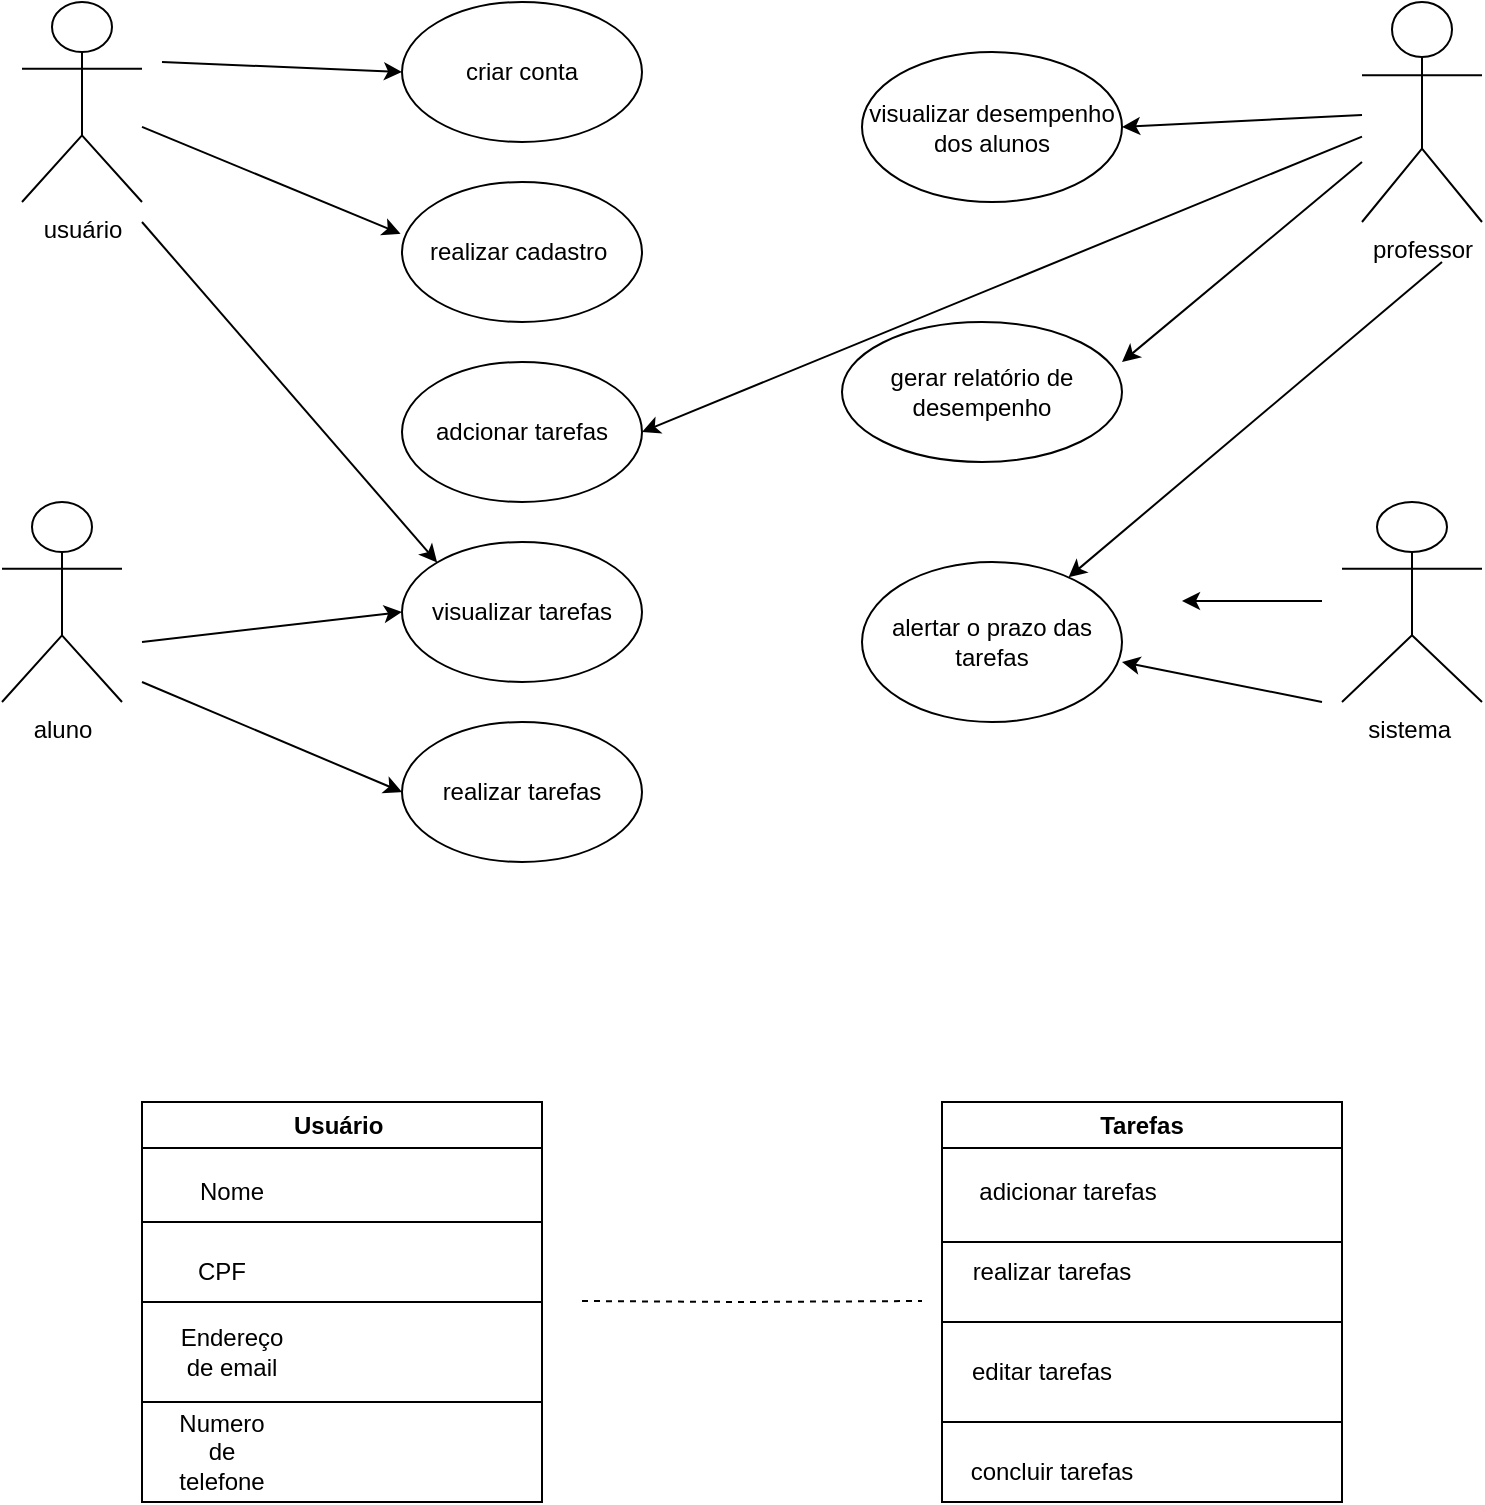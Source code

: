 <mxfile version="26.1.0" pages="2">
  <diagram name="Página-1" id="QnS_Gdk21iUauhcyzieA">
    <mxGraphModel dx="1674" dy="772" grid="1" gridSize="10" guides="1" tooltips="1" connect="1" arrows="1" fold="1" page="1" pageScale="1" pageWidth="827" pageHeight="1169" math="0" shadow="0">
      <root>
        <mxCell id="0" />
        <mxCell id="1" parent="0" />
        <mxCell id="jkGDGbDY2njfcImz3wme-1" value="usuário" style="shape=umlActor;verticalLabelPosition=bottom;verticalAlign=top;html=1;outlineConnect=0;" parent="1" vertex="1">
          <mxGeometry x="60" y="50" width="60" height="100" as="geometry" />
        </mxCell>
        <mxCell id="jkGDGbDY2njfcImz3wme-4" value="" style="endArrow=classic;html=1;rounded=0;entryX=0;entryY=0.5;entryDx=0;entryDy=0;" parent="1" target="jkGDGbDY2njfcImz3wme-8" edge="1">
          <mxGeometry width="50" height="50" relative="1" as="geometry">
            <mxPoint x="130" y="80" as="sourcePoint" />
            <mxPoint x="240" y="80" as="targetPoint" />
          </mxGeometry>
        </mxCell>
        <mxCell id="jkGDGbDY2njfcImz3wme-5" value="realizar cadastro&amp;nbsp;" style="ellipse;whiteSpace=wrap;html=1;" parent="1" vertex="1">
          <mxGeometry x="250" y="140" width="120" height="70" as="geometry" />
        </mxCell>
        <mxCell id="jkGDGbDY2njfcImz3wme-6" value="adcionar tarefas" style="ellipse;whiteSpace=wrap;html=1;" parent="1" vertex="1">
          <mxGeometry x="250" y="230" width="120" height="70" as="geometry" />
        </mxCell>
        <mxCell id="jkGDGbDY2njfcImz3wme-8" value="criar conta" style="ellipse;whiteSpace=wrap;html=1;" parent="1" vertex="1">
          <mxGeometry x="250" y="50" width="120" height="70" as="geometry" />
        </mxCell>
        <mxCell id="jkGDGbDY2njfcImz3wme-9" value="aluno" style="shape=umlActor;verticalLabelPosition=bottom;verticalAlign=top;html=1;outlineConnect=0;" parent="1" vertex="1">
          <mxGeometry x="50" y="300" width="60" height="100" as="geometry" />
        </mxCell>
        <mxCell id="jkGDGbDY2njfcImz3wme-12" value="" style="endArrow=classic;html=1;rounded=0;entryX=0;entryY=0.5;entryDx=0;entryDy=0;" parent="1" edge="1">
          <mxGeometry width="50" height="50" relative="1" as="geometry">
            <mxPoint x="120" y="370" as="sourcePoint" />
            <mxPoint x="250" y="355" as="targetPoint" />
          </mxGeometry>
        </mxCell>
        <mxCell id="jkGDGbDY2njfcImz3wme-13" value="" style="endArrow=classic;html=1;rounded=0;entryX=-0.006;entryY=0.37;entryDx=0;entryDy=0;entryPerimeter=0;" parent="1" source="jkGDGbDY2njfcImz3wme-1" target="jkGDGbDY2njfcImz3wme-5" edge="1">
          <mxGeometry width="50" height="50" relative="1" as="geometry">
            <mxPoint x="130" y="110" as="sourcePoint" />
            <mxPoint x="240" y="170" as="targetPoint" />
          </mxGeometry>
        </mxCell>
        <mxCell id="jkGDGbDY2njfcImz3wme-14" value="" style="endArrow=classic;html=1;rounded=0;entryX=0;entryY=0;entryDx=0;entryDy=0;" parent="1" target="jkGDGbDY2njfcImz3wme-16" edge="1">
          <mxGeometry width="50" height="50" relative="1" as="geometry">
            <mxPoint x="120" y="160" as="sourcePoint" />
            <mxPoint x="289.195" y="324.965" as="targetPoint" />
          </mxGeometry>
        </mxCell>
        <mxCell id="jkGDGbDY2njfcImz3wme-16" value="visualizar tarefas" style="ellipse;whiteSpace=wrap;html=1;" parent="1" vertex="1">
          <mxGeometry x="250" y="320" width="120" height="70" as="geometry" />
        </mxCell>
        <mxCell id="jkGDGbDY2njfcImz3wme-17" value="realizar tarefas" style="ellipse;whiteSpace=wrap;html=1;" parent="1" vertex="1">
          <mxGeometry x="250" y="410" width="120" height="70" as="geometry" />
        </mxCell>
        <mxCell id="jkGDGbDY2njfcImz3wme-18" value="" style="endArrow=classic;html=1;rounded=0;entryX=0;entryY=0.5;entryDx=0;entryDy=0;" parent="1" target="jkGDGbDY2njfcImz3wme-17" edge="1">
          <mxGeometry width="50" height="50" relative="1" as="geometry">
            <mxPoint x="120" y="390" as="sourcePoint" />
            <mxPoint x="120" y="420" as="targetPoint" />
          </mxGeometry>
        </mxCell>
        <mxCell id="jkGDGbDY2njfcImz3wme-19" value="professor" style="shape=umlActor;verticalLabelPosition=bottom;verticalAlign=top;html=1;outlineConnect=0;" parent="1" vertex="1">
          <mxGeometry x="730" y="50" width="60" height="110" as="geometry" />
        </mxCell>
        <mxCell id="jkGDGbDY2njfcImz3wme-20" value="visualizar desempenho dos alunos" style="ellipse;whiteSpace=wrap;html=1;" parent="1" vertex="1">
          <mxGeometry x="480" y="75" width="130" height="75" as="geometry" />
        </mxCell>
        <mxCell id="jkGDGbDY2njfcImz3wme-22" value="" style="endArrow=classic;html=1;rounded=0;entryX=1;entryY=0.5;entryDx=0;entryDy=0;" parent="1" source="jkGDGbDY2njfcImz3wme-19" target="jkGDGbDY2njfcImz3wme-20" edge="1">
          <mxGeometry width="50" height="50" relative="1" as="geometry">
            <mxPoint x="720" y="106" as="sourcePoint" />
            <mxPoint x="630" y="106.25" as="targetPoint" />
          </mxGeometry>
        </mxCell>
        <mxCell id="jkGDGbDY2njfcImz3wme-23" value="" style="endArrow=classic;html=1;rounded=0;entryX=1;entryY=0.5;entryDx=0;entryDy=0;" parent="1" source="jkGDGbDY2njfcImz3wme-19" target="jkGDGbDY2njfcImz3wme-6" edge="1">
          <mxGeometry width="50" height="50" relative="1" as="geometry">
            <mxPoint x="670" y="180" as="sourcePoint" />
            <mxPoint x="720" y="130" as="targetPoint" />
          </mxGeometry>
        </mxCell>
        <mxCell id="jkGDGbDY2njfcImz3wme-24" value="alertar o prazo das tarefas" style="ellipse;whiteSpace=wrap;html=1;" parent="1" vertex="1">
          <mxGeometry x="480" y="330" width="130" height="80" as="geometry" />
        </mxCell>
        <mxCell id="jkGDGbDY2njfcImz3wme-25" value="" style="endArrow=classic;html=1;rounded=0;" parent="1" target="jkGDGbDY2njfcImz3wme-24" edge="1">
          <mxGeometry width="50" height="50" relative="1" as="geometry">
            <mxPoint x="770" y="180" as="sourcePoint" />
            <mxPoint x="620" y="270" as="targetPoint" />
          </mxGeometry>
        </mxCell>
        <mxCell id="jkGDGbDY2njfcImz3wme-26" value="gerar relatório de desempenho" style="ellipse;whiteSpace=wrap;html=1;" parent="1" vertex="1">
          <mxGeometry x="470" y="210" width="140" height="70" as="geometry" />
        </mxCell>
        <mxCell id="jkGDGbDY2njfcImz3wme-27" value="sistema&amp;nbsp;" style="shape=umlActor;verticalLabelPosition=bottom;verticalAlign=top;html=1;outlineConnect=0;" parent="1" vertex="1">
          <mxGeometry x="720" y="300" width="70" height="100" as="geometry" />
        </mxCell>
        <mxCell id="jkGDGbDY2njfcImz3wme-30" value="" style="endArrow=classic;html=1;rounded=0;" parent="1" edge="1">
          <mxGeometry width="50" height="50" relative="1" as="geometry">
            <mxPoint x="710" y="400" as="sourcePoint" />
            <mxPoint x="610" y="380" as="targetPoint" />
          </mxGeometry>
        </mxCell>
        <mxCell id="jkGDGbDY2njfcImz3wme-31" value="" style="endArrow=classic;html=1;rounded=0;entryX=1;entryY=0.286;entryDx=0;entryDy=0;entryPerimeter=0;" parent="1" source="jkGDGbDY2njfcImz3wme-19" target="jkGDGbDY2njfcImz3wme-26" edge="1">
          <mxGeometry width="50" height="50" relative="1" as="geometry">
            <mxPoint x="660" y="200" as="sourcePoint" />
            <mxPoint x="710" y="150" as="targetPoint" />
          </mxGeometry>
        </mxCell>
        <mxCell id="KZKADOtPgyrKTahLaA8K-1" value="" style="endArrow=classic;html=1;rounded=0;" edge="1" parent="1">
          <mxGeometry width="50" height="50" relative="1" as="geometry">
            <mxPoint x="710" y="349.5" as="sourcePoint" />
            <mxPoint x="640" y="349.5" as="targetPoint" />
          </mxGeometry>
        </mxCell>
        <mxCell id="m09vsiis6rU0r8kJ4wk--3" value="Usuário&amp;nbsp;" style="swimlane;whiteSpace=wrap;html=1;" vertex="1" parent="1">
          <mxGeometry x="120" y="600" width="200" height="200" as="geometry" />
        </mxCell>
        <mxCell id="m09vsiis6rU0r8kJ4wk--6" value="CPF" style="text;html=1;align=center;verticalAlign=middle;whiteSpace=wrap;rounded=0;" vertex="1" parent="m09vsiis6rU0r8kJ4wk--3">
          <mxGeometry x="10" y="70" width="60" height="30" as="geometry" />
        </mxCell>
        <mxCell id="m09vsiis6rU0r8kJ4wk--7" value="Endereço de email" style="text;html=1;align=center;verticalAlign=middle;whiteSpace=wrap;rounded=0;" vertex="1" parent="m09vsiis6rU0r8kJ4wk--3">
          <mxGeometry x="15" y="110" width="60" height="30" as="geometry" />
        </mxCell>
        <mxCell id="m09vsiis6rU0r8kJ4wk--8" value="Numero de telefone" style="text;html=1;align=center;verticalAlign=middle;whiteSpace=wrap;rounded=0;" vertex="1" parent="m09vsiis6rU0r8kJ4wk--3">
          <mxGeometry x="10" y="160" width="60" height="30" as="geometry" />
        </mxCell>
        <mxCell id="m09vsiis6rU0r8kJ4wk--5" value="Nome" style="text;html=1;align=center;verticalAlign=middle;whiteSpace=wrap;rounded=0;" vertex="1" parent="m09vsiis6rU0r8kJ4wk--3">
          <mxGeometry y="30" width="90" height="30" as="geometry" />
        </mxCell>
        <mxCell id="m09vsiis6rU0r8kJ4wk--10" value="" style="endArrow=none;html=1;rounded=0;" edge="1" parent="m09vsiis6rU0r8kJ4wk--3">
          <mxGeometry width="50" height="50" relative="1" as="geometry">
            <mxPoint y="60" as="sourcePoint" />
            <mxPoint x="200" y="60" as="targetPoint" />
          </mxGeometry>
        </mxCell>
        <mxCell id="m09vsiis6rU0r8kJ4wk--11" value="" style="endArrow=none;html=1;rounded=0;entryX=1;entryY=0.5;entryDx=0;entryDy=0;" edge="1" parent="m09vsiis6rU0r8kJ4wk--3" target="m09vsiis6rU0r8kJ4wk--3">
          <mxGeometry width="50" height="50" relative="1" as="geometry">
            <mxPoint y="100" as="sourcePoint" />
            <mxPoint x="50" y="50" as="targetPoint" />
          </mxGeometry>
        </mxCell>
        <mxCell id="m09vsiis6rU0r8kJ4wk--12" value="" style="endArrow=none;html=1;rounded=0;" edge="1" parent="m09vsiis6rU0r8kJ4wk--3">
          <mxGeometry width="50" height="50" relative="1" as="geometry">
            <mxPoint y="150" as="sourcePoint" />
            <mxPoint x="200" y="150" as="targetPoint" />
          </mxGeometry>
        </mxCell>
        <mxCell id="m09vsiis6rU0r8kJ4wk--18" value="Tarefas" style="swimlane;whiteSpace=wrap;html=1;" vertex="1" parent="1">
          <mxGeometry x="520" y="600" width="200" height="200" as="geometry" />
        </mxCell>
        <mxCell id="m09vsiis6rU0r8kJ4wk--20" value="" style="endArrow=none;html=1;rounded=0;" edge="1" parent="m09vsiis6rU0r8kJ4wk--18">
          <mxGeometry width="50" height="50" relative="1" as="geometry">
            <mxPoint y="70" as="sourcePoint" />
            <mxPoint x="200" y="70" as="targetPoint" />
          </mxGeometry>
        </mxCell>
        <mxCell id="m09vsiis6rU0r8kJ4wk--21" value="realizar tarefas" style="text;html=1;align=center;verticalAlign=middle;whiteSpace=wrap;rounded=0;" vertex="1" parent="m09vsiis6rU0r8kJ4wk--18">
          <mxGeometry x="10" y="70" width="90" height="30" as="geometry" />
        </mxCell>
        <mxCell id="m09vsiis6rU0r8kJ4wk--22" value="" style="endArrow=none;html=1;rounded=0;" edge="1" parent="m09vsiis6rU0r8kJ4wk--18">
          <mxGeometry width="50" height="50" relative="1" as="geometry">
            <mxPoint y="110" as="sourcePoint" />
            <mxPoint x="200" y="110" as="targetPoint" />
          </mxGeometry>
        </mxCell>
        <mxCell id="m09vsiis6rU0r8kJ4wk--19" value="adicionar tarefas" style="text;html=1;align=center;verticalAlign=middle;whiteSpace=wrap;rounded=0;" vertex="1" parent="m09vsiis6rU0r8kJ4wk--18">
          <mxGeometry y="30" width="126" height="30" as="geometry" />
        </mxCell>
        <mxCell id="m09vsiis6rU0r8kJ4wk--24" value="" style="endArrow=none;html=1;rounded=0;" edge="1" parent="m09vsiis6rU0r8kJ4wk--18">
          <mxGeometry width="50" height="50" relative="1" as="geometry">
            <mxPoint y="160" as="sourcePoint" />
            <mxPoint x="200" y="160" as="targetPoint" />
          </mxGeometry>
        </mxCell>
        <mxCell id="m09vsiis6rU0r8kJ4wk--25" value="editar tarefas" style="text;html=1;align=center;verticalAlign=middle;whiteSpace=wrap;rounded=0;" vertex="1" parent="m09vsiis6rU0r8kJ4wk--18">
          <mxGeometry x="10" y="120" width="80" height="30" as="geometry" />
        </mxCell>
        <mxCell id="m09vsiis6rU0r8kJ4wk--26" value="concluir tarefas" style="text;html=1;align=center;verticalAlign=middle;whiteSpace=wrap;rounded=0;" vertex="1" parent="m09vsiis6rU0r8kJ4wk--18">
          <mxGeometry x="10" y="170" width="90" height="30" as="geometry" />
        </mxCell>
        <mxCell id="m09vsiis6rU0r8kJ4wk--27" value="" style="endArrow=none;dashed=1;html=1;rounded=0;fillColor=#000000;" edge="1" parent="1">
          <mxGeometry width="50" height="50" relative="1" as="geometry">
            <mxPoint x="340" y="699.5" as="sourcePoint" />
            <mxPoint x="510" y="699.5" as="targetPoint" />
            <Array as="points">
              <mxPoint x="420" y="700" />
            </Array>
          </mxGeometry>
        </mxCell>
      </root>
    </mxGraphModel>
  </diagram>
  <diagram id="gS1wdNM84ayvQIiAOzPF" name="Página-2">
    <mxGraphModel grid="1" page="1" gridSize="10" guides="1" tooltips="1" connect="1" arrows="1" fold="1" pageScale="1" pageWidth="827" pageHeight="1169" math="0" shadow="0">
      <root>
        <mxCell id="0" />
        <mxCell id="1" parent="0" />
      </root>
    </mxGraphModel>
  </diagram>
</mxfile>
